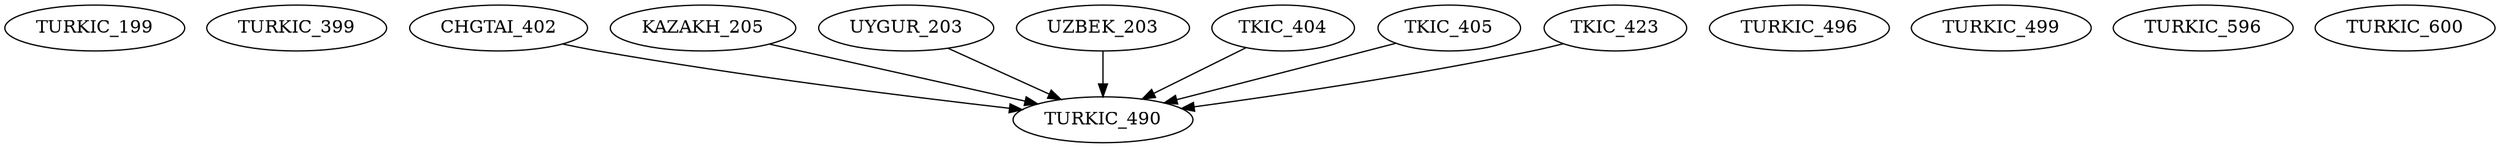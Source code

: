 digraph G {
    TURKIC_199;
    TURKIC_399;
    edge [color=black];
    CHGTAI_402 -> TURKIC_490;
    KAZAKH_205 -> TURKIC_490;
    UYGUR_203 -> TURKIC_490;
    UZBEK_203 -> TURKIC_490;
    TKIC_404 -> TURKIC_490;
    TKIC_405 -> TURKIC_490;
    TKIC_423 -> TURKIC_490;
    TURKIC_496;
    TURKIC_499;
    TURKIC_596;
    TURKIC_600;
}
